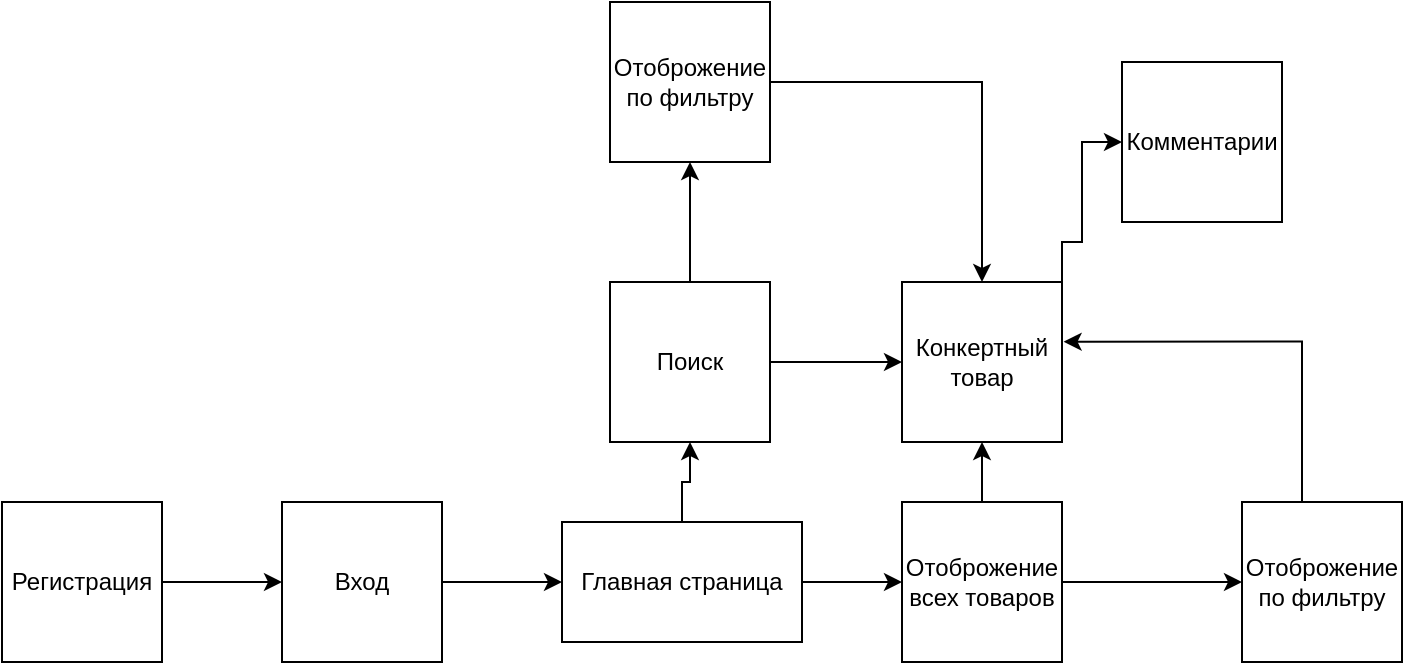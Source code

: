 <mxfile>
    <diagram name="Страница 1" id="FjUZUaFOIxRplw3_oW-l">
        <mxGraphModel dx="1072" dy="484" grid="1" gridSize="10" guides="1" tooltips="1" connect="1" arrows="1" fold="1" page="1" pageScale="1" pageWidth="827" pageHeight="1169" math="0" shadow="0">
            <root>
                <mxCell id="0"/>
                <mxCell id="1" parent="0"/>
                <mxCell id="Zcs12I20yWenIcJj9Tyd-6" value="" style="edgeStyle=orthogonalEdgeStyle;rounded=0;orthogonalLoop=1;jettySize=auto;html=1;" parent="1" source="Zcs12I20yWenIcJj9Tyd-1" target="Zcs12I20yWenIcJj9Tyd-2" edge="1">
                    <mxGeometry relative="1" as="geometry"/>
                </mxCell>
                <mxCell id="Zcs12I20yWenIcJj9Tyd-8" value="" style="edgeStyle=orthogonalEdgeStyle;rounded=0;orthogonalLoop=1;jettySize=auto;html=1;" parent="1" source="Zcs12I20yWenIcJj9Tyd-1" target="Zcs12I20yWenIcJj9Tyd-4" edge="1">
                    <mxGeometry relative="1" as="geometry"/>
                </mxCell>
                <mxCell id="Zcs12I20yWenIcJj9Tyd-1" value="Главная страница" style="rounded=0;whiteSpace=wrap;html=1;" parent="1" vertex="1">
                    <mxGeometry x="350" y="290" width="120" height="60" as="geometry"/>
                </mxCell>
                <mxCell id="Zcs12I20yWenIcJj9Tyd-7" value="" style="edgeStyle=orthogonalEdgeStyle;rounded=0;orthogonalLoop=1;jettySize=auto;html=1;" parent="1" source="Zcs12I20yWenIcJj9Tyd-2" target="Zcs12I20yWenIcJj9Tyd-5" edge="1">
                    <mxGeometry relative="1" as="geometry"/>
                </mxCell>
                <mxCell id="Zcs12I20yWenIcJj9Tyd-12" value="" style="edgeStyle=orthogonalEdgeStyle;rounded=0;orthogonalLoop=1;jettySize=auto;html=1;" parent="1" source="Zcs12I20yWenIcJj9Tyd-2" target="Zcs12I20yWenIcJj9Tyd-10" edge="1">
                    <mxGeometry relative="1" as="geometry"/>
                </mxCell>
                <mxCell id="Zcs12I20yWenIcJj9Tyd-2" value="Поиск" style="whiteSpace=wrap;html=1;aspect=fixed;" parent="1" vertex="1">
                    <mxGeometry x="374" y="170" width="80" height="80" as="geometry"/>
                </mxCell>
                <mxCell id="Zcs12I20yWenIcJj9Tyd-14" style="edgeStyle=orthogonalEdgeStyle;rounded=0;orthogonalLoop=1;jettySize=auto;html=1;entryX=1.01;entryY=0.373;entryDx=0;entryDy=0;entryPerimeter=0;" parent="1" source="Zcs12I20yWenIcJj9Tyd-3" target="Zcs12I20yWenIcJj9Tyd-10" edge="1">
                    <mxGeometry relative="1" as="geometry">
                        <Array as="points">
                            <mxPoint x="720" y="200"/>
                        </Array>
                    </mxGeometry>
                </mxCell>
                <mxCell id="Zcs12I20yWenIcJj9Tyd-3" value="Отоброжение по фильтру" style="whiteSpace=wrap;html=1;aspect=fixed;" parent="1" vertex="1">
                    <mxGeometry x="690" y="280" width="80" height="80" as="geometry"/>
                </mxCell>
                <mxCell id="Zcs12I20yWenIcJj9Tyd-9" value="" style="edgeStyle=orthogonalEdgeStyle;rounded=0;orthogonalLoop=1;jettySize=auto;html=1;" parent="1" source="Zcs12I20yWenIcJj9Tyd-4" target="Zcs12I20yWenIcJj9Tyd-3" edge="1">
                    <mxGeometry relative="1" as="geometry"/>
                </mxCell>
                <mxCell id="Zcs12I20yWenIcJj9Tyd-15" value="" style="edgeStyle=orthogonalEdgeStyle;rounded=0;orthogonalLoop=1;jettySize=auto;html=1;" parent="1" source="Zcs12I20yWenIcJj9Tyd-4" target="Zcs12I20yWenIcJj9Tyd-10" edge="1">
                    <mxGeometry relative="1" as="geometry"/>
                </mxCell>
                <mxCell id="Zcs12I20yWenIcJj9Tyd-4" value="Отоброжение всех товаров" style="whiteSpace=wrap;html=1;aspect=fixed;" parent="1" vertex="1">
                    <mxGeometry x="520" y="280" width="80" height="80" as="geometry"/>
                </mxCell>
                <mxCell id="Zcs12I20yWenIcJj9Tyd-16" style="edgeStyle=orthogonalEdgeStyle;rounded=0;orthogonalLoop=1;jettySize=auto;html=1;" parent="1" source="Zcs12I20yWenIcJj9Tyd-5" target="Zcs12I20yWenIcJj9Tyd-10" edge="1">
                    <mxGeometry relative="1" as="geometry"/>
                </mxCell>
                <mxCell id="Zcs12I20yWenIcJj9Tyd-5" value="Отоброжение по фильтру" style="whiteSpace=wrap;html=1;aspect=fixed;" parent="1" vertex="1">
                    <mxGeometry x="374" y="30" width="80" height="80" as="geometry"/>
                </mxCell>
                <mxCell id="Zcs12I20yWenIcJj9Tyd-17" style="edgeStyle=orthogonalEdgeStyle;rounded=0;orthogonalLoop=1;jettySize=auto;html=1;entryX=0;entryY=0.5;entryDx=0;entryDy=0;" parent="1" source="Zcs12I20yWenIcJj9Tyd-10" target="Zcs12I20yWenIcJj9Tyd-11" edge="1">
                    <mxGeometry relative="1" as="geometry">
                        <Array as="points">
                            <mxPoint x="600" y="150"/>
                            <mxPoint x="610" y="150"/>
                            <mxPoint x="610" y="100"/>
                        </Array>
                    </mxGeometry>
                </mxCell>
                <mxCell id="Zcs12I20yWenIcJj9Tyd-10" value="Конкертный товар" style="whiteSpace=wrap;html=1;aspect=fixed;" parent="1" vertex="1">
                    <mxGeometry x="520" y="170" width="80" height="80" as="geometry"/>
                </mxCell>
                <mxCell id="Zcs12I20yWenIcJj9Tyd-11" value="Комментарии" style="whiteSpace=wrap;html=1;aspect=fixed;" parent="1" vertex="1">
                    <mxGeometry x="630" y="60" width="80" height="80" as="geometry"/>
                </mxCell>
                <mxCell id="6" value="" style="edgeStyle=none;html=1;" edge="1" parent="1" source="3" target="Zcs12I20yWenIcJj9Tyd-1">
                    <mxGeometry relative="1" as="geometry"/>
                </mxCell>
                <mxCell id="3" value="Вход" style="whiteSpace=wrap;html=1;aspect=fixed;" vertex="1" parent="1">
                    <mxGeometry x="210" y="280" width="80" height="80" as="geometry"/>
                </mxCell>
                <mxCell id="5" value="" style="edgeStyle=none;html=1;" edge="1" parent="1" source="4" target="3">
                    <mxGeometry relative="1" as="geometry"/>
                </mxCell>
                <mxCell id="4" value="Регистрация" style="whiteSpace=wrap;html=1;aspect=fixed;" vertex="1" parent="1">
                    <mxGeometry x="70" y="280" width="80" height="80" as="geometry"/>
                </mxCell>
            </root>
        </mxGraphModel>
    </diagram>
</mxfile>